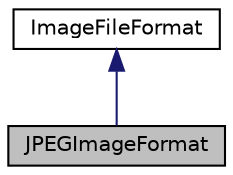digraph "JPEGImageFormat"
{
  bgcolor="transparent";
  edge [fontname="Helvetica",fontsize="10",labelfontname="Helvetica",labelfontsize="10"];
  node [fontname="Helvetica",fontsize="10",shape=record];
  Node0 [label="JPEGImageFormat",height=0.2,width=0.4,color="black", fillcolor="grey75", style="filled", fontcolor="black"];
  Node1 -> Node0 [dir="back",color="midnightblue",fontsize="10",style="solid",fontname="Helvetica"];
  Node1 [label="ImageFileFormat",height=0.2,width=0.4,color="black",URL="$classImageFileFormat.html",tooltip="Base-class for codecs that can read and write image file formats such as PNG, JPEG, etc. "];
}
